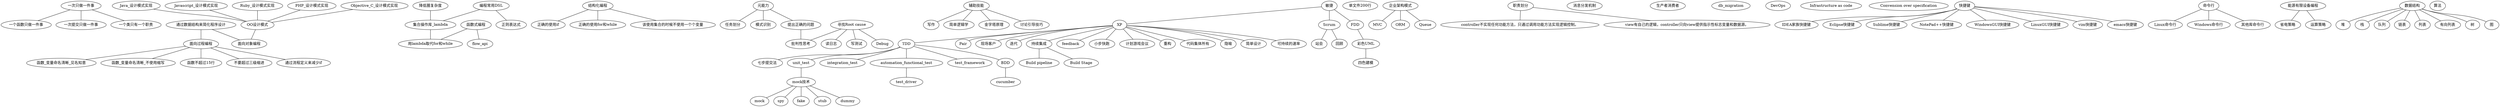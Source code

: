 graph craftmanship_knowlege_map {
  compound=true;
  一次只做一件事 -- 一个函数只做一件事;
  一次只做一件事 -- 一次提交只做一件事;
  一次只做一件事 -- 一个类只有一个职责; 
  面向过程编程 -- 函数_变量命名清晰_见名知意;
  面向过程编程 -- 函数_变量命名清晰_不使用缩写;
  面向过程编程 -- 函数不超过15行;
  面向过程编程 -- 不要超过三级缩进;
  面向过程编程 -- 通过流程定义来减少if;
  函数式编程 -- 用lambda取代for和while;
  函数式编程 -- flow_api;
  结构化编程 -- 正确的使用if;
  结构化编程 -- 正确的使用for和while;
  结构化编程 -- 该使用集合的时候不使用一个个变量;
  编程常用DSL -- 集合操作库_lambda, 正则表达式;
  降低圈复杂度 -- 集合操作库_lambda -- 用lambda取代for和while;
  通过数据结构来简化程序设计 -- 面向对象编程, 面向过程编程;
  元能力 -- 任务划分, 模式识别, 提出正确的问题;
  提出正确的问题 -- 批判性思考;
  辅助技能 -- 写作, 简单逻辑学, 金字塔原理,讨论引导技巧;
  "寻找Root cause" -- 读日志,写测试,Debug,批判性思考;
  TDD -- 七步提交法;
  TDD -- unit_test -- mock技术 -- mock,spy,fake,stub,dummy;
  TDD -- integration_test;
  TDD -- automation_functional_test -- test_driver;
  TDD -- test_framework;
  TDD -- BDD;
  BDD -- cucumber;
  单文件200行;
  企业架构模式 -- MVC,ORM,Queue;
  职责划分 -- controller不实现任何功能方法，只通过调用功能方法实现逻辑控制。;
  职责划分 -- view有自己的逻辑，controller只向view提供指示性标志变量和数据源。;
  Java_设计模式实现,Javascript_设计模式实现,Ruby_设计模式实现,PHP_设计模式实现,Objective_C_设计模式实现 -- OO设计模式 -- 面向对象编程;
  消息分发机制;
  生产者消费者;
  db_migration;
  DevOps;
  敏捷 -- XP,Scrum,FDD;
  FDD -- 彩色UML -- 四色建模;
  Scrum -- 站会,回顾;
  XP -- TDD, Pair, 现场客户, 迭代, 持续集成, feedback,小步快跑,计划游戏会议,重构,代码集体所有,隐喻,简单设计,可持续的速率;
  持续集成 -- "Build pipeline" ,"Build Stage";
  "Infrastructure as code"
  "Convension over specification";
  快捷键 -- IDEA家族快捷键,Eclipse快捷键,Sublime快捷键,"NotePad++快捷键", WindowsGUI快捷键, LinuxGUI快捷键, vim快捷键, emacs快捷键;
  命令行 -- Linux命令行,Windows命令行,其他库命令行;
  能源有限设备编程 -- 省电策略,运算策略;
  数据结构 -- 堆,栈,队列,链表,列表,有向列表,树,图;
  算法;
}	